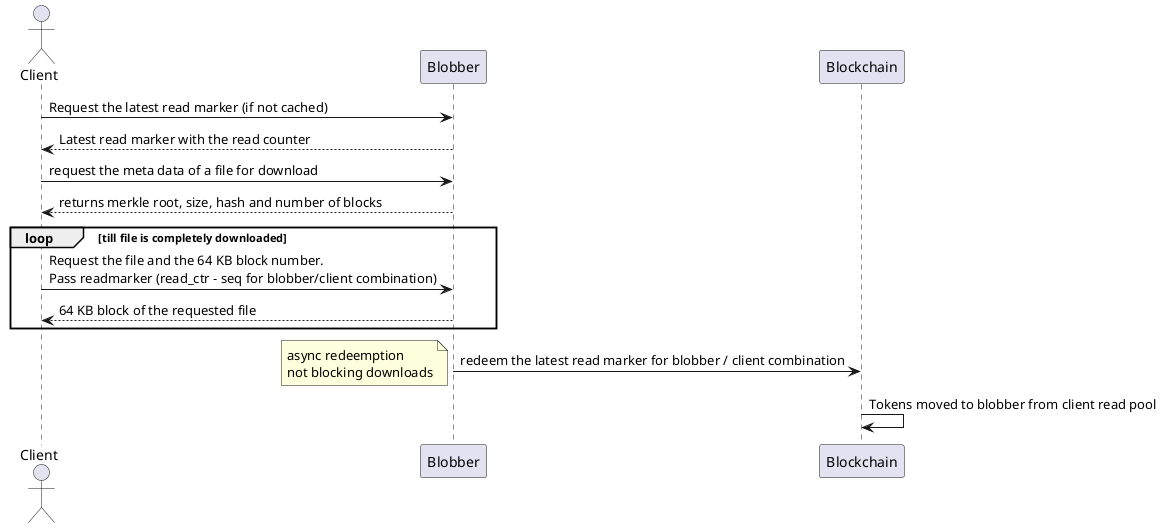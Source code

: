 @startuml

actor Client


Client -> Blobber : Request the latest read marker (if not cached)
Blobber --> Client : Latest read marker with the read counter

Client -> Blobber : request the meta data of a file for download
Blobber --> Client : returns merkle root, size, hash and number of blocks

loop till file is completely downloaded
    Client -> Blobber : Request the file and the 64 KB block number. \nPass readmarker (read_ctr - seq for blobber/client combination)
    Blobber --> Client : 64 KB block of the requested file
end

Blobber -> Blockchain : redeem the latest read marker for blobber / client combination
note left
async redeemption
not blocking downloads
end note

Blockchain -> Blockchain : Tokens moved to blobber from client read pool

@enduml